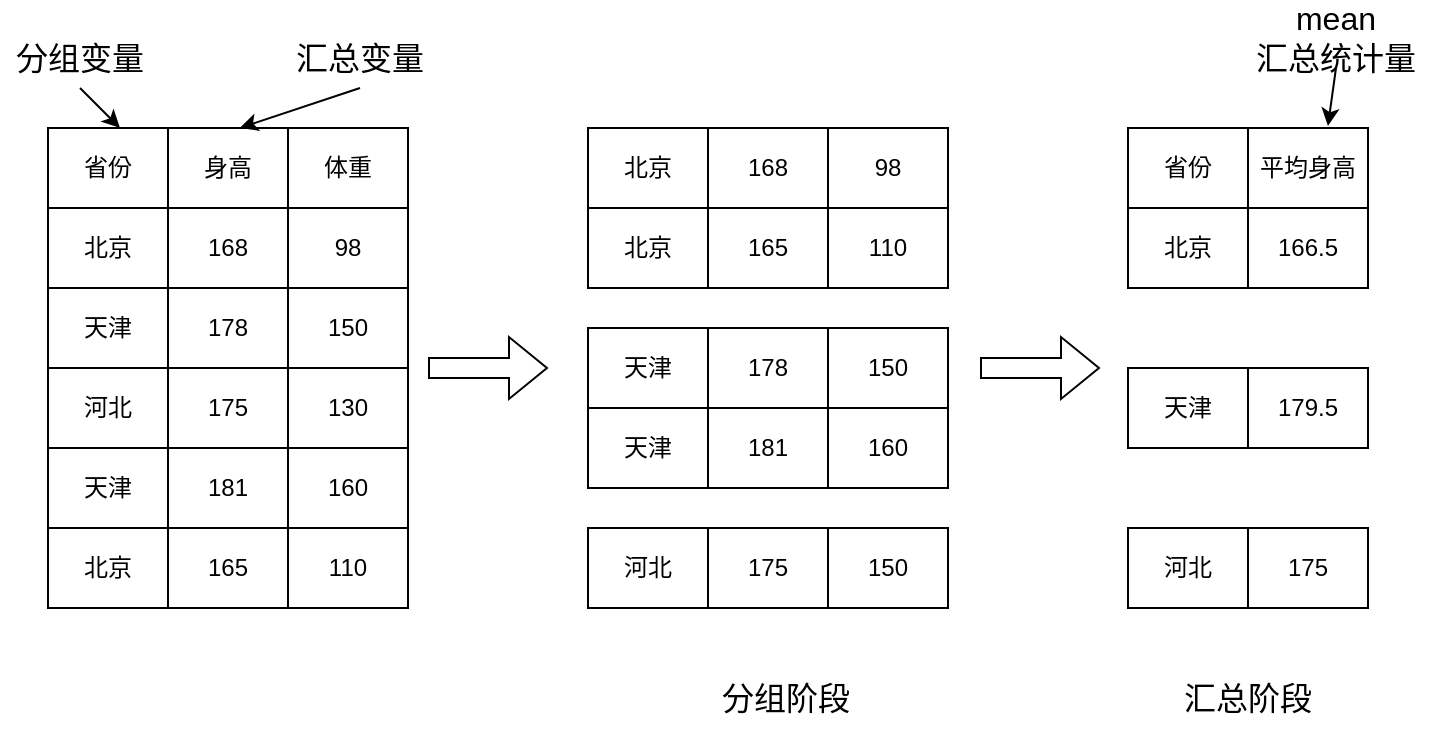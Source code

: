 <mxfile version="20.7.4" type="device"><diagram id="QULZ4zoe3j5cCQr2M0EK" name="第 1 页"><mxGraphModel dx="940" dy="564" grid="1" gridSize="10" guides="1" tooltips="1" connect="1" arrows="1" fold="1" page="1" pageScale="1" pageWidth="827" pageHeight="1169" math="0" shadow="0"><root><mxCell id="0"/><mxCell id="1" parent="0"/><mxCell id="tk0TPtg8N9ew_1ANybSn-1" value="" style="shape=table;html=1;whiteSpace=wrap;startSize=0;container=1;collapsible=0;childLayout=tableLayout;" vertex="1" parent="1"><mxGeometry x="84" y="140" width="180" height="240" as="geometry"/></mxCell><mxCell id="tk0TPtg8N9ew_1ANybSn-2" value="" style="shape=tableRow;horizontal=0;startSize=0;swimlaneHead=0;swimlaneBody=0;top=0;left=0;bottom=0;right=0;collapsible=0;dropTarget=0;fillColor=none;points=[[0,0.5],[1,0.5]];portConstraint=eastwest;" vertex="1" parent="tk0TPtg8N9ew_1ANybSn-1"><mxGeometry width="180" height="40" as="geometry"/></mxCell><mxCell id="tk0TPtg8N9ew_1ANybSn-3" value="省份" style="shape=partialRectangle;html=1;whiteSpace=wrap;connectable=0;fillColor=none;top=0;left=0;bottom=0;right=0;overflow=hidden;" vertex="1" parent="tk0TPtg8N9ew_1ANybSn-2"><mxGeometry width="60" height="40" as="geometry"><mxRectangle width="60" height="40" as="alternateBounds"/></mxGeometry></mxCell><mxCell id="tk0TPtg8N9ew_1ANybSn-4" value="身高" style="shape=partialRectangle;html=1;whiteSpace=wrap;connectable=0;fillColor=none;top=0;left=0;bottom=0;right=0;overflow=hidden;" vertex="1" parent="tk0TPtg8N9ew_1ANybSn-2"><mxGeometry x="60" width="60" height="40" as="geometry"><mxRectangle width="60" height="40" as="alternateBounds"/></mxGeometry></mxCell><mxCell id="tk0TPtg8N9ew_1ANybSn-5" value="体重" style="shape=partialRectangle;html=1;whiteSpace=wrap;connectable=0;fillColor=none;top=0;left=0;bottom=0;right=0;overflow=hidden;" vertex="1" parent="tk0TPtg8N9ew_1ANybSn-2"><mxGeometry x="120" width="60" height="40" as="geometry"><mxRectangle width="60" height="40" as="alternateBounds"/></mxGeometry></mxCell><mxCell id="tk0TPtg8N9ew_1ANybSn-6" value="" style="shape=tableRow;horizontal=0;startSize=0;swimlaneHead=0;swimlaneBody=0;top=0;left=0;bottom=0;right=0;collapsible=0;dropTarget=0;fillColor=none;points=[[0,0.5],[1,0.5]];portConstraint=eastwest;" vertex="1" parent="tk0TPtg8N9ew_1ANybSn-1"><mxGeometry y="40" width="180" height="40" as="geometry"/></mxCell><mxCell id="tk0TPtg8N9ew_1ANybSn-7" value="北京" style="shape=partialRectangle;html=1;whiteSpace=wrap;connectable=0;fillColor=none;top=0;left=0;bottom=0;right=0;overflow=hidden;" vertex="1" parent="tk0TPtg8N9ew_1ANybSn-6"><mxGeometry width="60" height="40" as="geometry"><mxRectangle width="60" height="40" as="alternateBounds"/></mxGeometry></mxCell><mxCell id="tk0TPtg8N9ew_1ANybSn-8" value="168" style="shape=partialRectangle;html=1;whiteSpace=wrap;connectable=0;fillColor=none;top=0;left=0;bottom=0;right=0;overflow=hidden;" vertex="1" parent="tk0TPtg8N9ew_1ANybSn-6"><mxGeometry x="60" width="60" height="40" as="geometry"><mxRectangle width="60" height="40" as="alternateBounds"/></mxGeometry></mxCell><mxCell id="tk0TPtg8N9ew_1ANybSn-9" value="98" style="shape=partialRectangle;html=1;whiteSpace=wrap;connectable=0;fillColor=none;top=0;left=0;bottom=0;right=0;overflow=hidden;" vertex="1" parent="tk0TPtg8N9ew_1ANybSn-6"><mxGeometry x="120" width="60" height="40" as="geometry"><mxRectangle width="60" height="40" as="alternateBounds"/></mxGeometry></mxCell><mxCell id="tk0TPtg8N9ew_1ANybSn-10" value="" style="shape=tableRow;horizontal=0;startSize=0;swimlaneHead=0;swimlaneBody=0;top=0;left=0;bottom=0;right=0;collapsible=0;dropTarget=0;fillColor=none;points=[[0,0.5],[1,0.5]];portConstraint=eastwest;" vertex="1" parent="tk0TPtg8N9ew_1ANybSn-1"><mxGeometry y="80" width="180" height="40" as="geometry"/></mxCell><mxCell id="tk0TPtg8N9ew_1ANybSn-11" value="天津" style="shape=partialRectangle;html=1;whiteSpace=wrap;connectable=0;fillColor=none;top=0;left=0;bottom=0;right=0;overflow=hidden;" vertex="1" parent="tk0TPtg8N9ew_1ANybSn-10"><mxGeometry width="60" height="40" as="geometry"><mxRectangle width="60" height="40" as="alternateBounds"/></mxGeometry></mxCell><mxCell id="tk0TPtg8N9ew_1ANybSn-12" value="178" style="shape=partialRectangle;html=1;whiteSpace=wrap;connectable=0;fillColor=none;top=0;left=0;bottom=0;right=0;overflow=hidden;" vertex="1" parent="tk0TPtg8N9ew_1ANybSn-10"><mxGeometry x="60" width="60" height="40" as="geometry"><mxRectangle width="60" height="40" as="alternateBounds"/></mxGeometry></mxCell><mxCell id="tk0TPtg8N9ew_1ANybSn-13" value="150" style="shape=partialRectangle;html=1;whiteSpace=wrap;connectable=0;fillColor=none;top=0;left=0;bottom=0;right=0;overflow=hidden;pointerEvents=1;" vertex="1" parent="tk0TPtg8N9ew_1ANybSn-10"><mxGeometry x="120" width="60" height="40" as="geometry"><mxRectangle width="60" height="40" as="alternateBounds"/></mxGeometry></mxCell><mxCell id="tk0TPtg8N9ew_1ANybSn-19" value="" style="shape=tableRow;horizontal=0;startSize=0;swimlaneHead=0;swimlaneBody=0;top=0;left=0;bottom=0;right=0;collapsible=0;dropTarget=0;fillColor=none;points=[[0,0.5],[1,0.5]];portConstraint=eastwest;" vertex="1" parent="tk0TPtg8N9ew_1ANybSn-1"><mxGeometry y="120" width="180" height="40" as="geometry"/></mxCell><mxCell id="tk0TPtg8N9ew_1ANybSn-20" value="河北" style="shape=partialRectangle;html=1;whiteSpace=wrap;connectable=0;fillColor=none;top=0;left=0;bottom=0;right=0;overflow=hidden;" vertex="1" parent="tk0TPtg8N9ew_1ANybSn-19"><mxGeometry width="60" height="40" as="geometry"><mxRectangle width="60" height="40" as="alternateBounds"/></mxGeometry></mxCell><mxCell id="tk0TPtg8N9ew_1ANybSn-21" value="175" style="shape=partialRectangle;html=1;whiteSpace=wrap;connectable=0;fillColor=none;top=0;left=0;bottom=0;right=0;overflow=hidden;" vertex="1" parent="tk0TPtg8N9ew_1ANybSn-19"><mxGeometry x="60" width="60" height="40" as="geometry"><mxRectangle width="60" height="40" as="alternateBounds"/></mxGeometry></mxCell><mxCell id="tk0TPtg8N9ew_1ANybSn-22" value="130" style="shape=partialRectangle;html=1;whiteSpace=wrap;connectable=0;fillColor=none;top=0;left=0;bottom=0;right=0;overflow=hidden;" vertex="1" parent="tk0TPtg8N9ew_1ANybSn-19"><mxGeometry x="120" width="60" height="40" as="geometry"><mxRectangle width="60" height="40" as="alternateBounds"/></mxGeometry></mxCell><mxCell id="tk0TPtg8N9ew_1ANybSn-23" value="" style="shape=tableRow;horizontal=0;startSize=0;swimlaneHead=0;swimlaneBody=0;top=0;left=0;bottom=0;right=0;collapsible=0;dropTarget=0;fillColor=none;points=[[0,0.5],[1,0.5]];portConstraint=eastwest;" vertex="1" parent="tk0TPtg8N9ew_1ANybSn-1"><mxGeometry y="160" width="180" height="40" as="geometry"/></mxCell><mxCell id="tk0TPtg8N9ew_1ANybSn-24" value="天津" style="shape=partialRectangle;html=1;whiteSpace=wrap;connectable=0;fillColor=none;top=0;left=0;bottom=0;right=0;overflow=hidden;" vertex="1" parent="tk0TPtg8N9ew_1ANybSn-23"><mxGeometry width="60" height="40" as="geometry"><mxRectangle width="60" height="40" as="alternateBounds"/></mxGeometry></mxCell><mxCell id="tk0TPtg8N9ew_1ANybSn-25" value="181" style="shape=partialRectangle;html=1;whiteSpace=wrap;connectable=0;fillColor=none;top=0;left=0;bottom=0;right=0;overflow=hidden;" vertex="1" parent="tk0TPtg8N9ew_1ANybSn-23"><mxGeometry x="60" width="60" height="40" as="geometry"><mxRectangle width="60" height="40" as="alternateBounds"/></mxGeometry></mxCell><mxCell id="tk0TPtg8N9ew_1ANybSn-26" value="160" style="shape=partialRectangle;html=1;whiteSpace=wrap;connectable=0;fillColor=none;top=0;left=0;bottom=0;right=0;overflow=hidden;" vertex="1" parent="tk0TPtg8N9ew_1ANybSn-23"><mxGeometry x="120" width="60" height="40" as="geometry"><mxRectangle width="60" height="40" as="alternateBounds"/></mxGeometry></mxCell><mxCell id="tk0TPtg8N9ew_1ANybSn-27" value="" style="shape=tableRow;horizontal=0;startSize=0;swimlaneHead=0;swimlaneBody=0;top=0;left=0;bottom=0;right=0;collapsible=0;dropTarget=0;fillColor=none;points=[[0,0.5],[1,0.5]];portConstraint=eastwest;" vertex="1" parent="tk0TPtg8N9ew_1ANybSn-1"><mxGeometry y="200" width="180" height="40" as="geometry"/></mxCell><mxCell id="tk0TPtg8N9ew_1ANybSn-28" value="北京" style="shape=partialRectangle;html=1;whiteSpace=wrap;connectable=0;fillColor=none;top=0;left=0;bottom=0;right=0;overflow=hidden;" vertex="1" parent="tk0TPtg8N9ew_1ANybSn-27"><mxGeometry width="60" height="40" as="geometry"><mxRectangle width="60" height="40" as="alternateBounds"/></mxGeometry></mxCell><mxCell id="tk0TPtg8N9ew_1ANybSn-29" value="165" style="shape=partialRectangle;html=1;whiteSpace=wrap;connectable=0;fillColor=none;top=0;left=0;bottom=0;right=0;overflow=hidden;" vertex="1" parent="tk0TPtg8N9ew_1ANybSn-27"><mxGeometry x="60" width="60" height="40" as="geometry"><mxRectangle width="60" height="40" as="alternateBounds"/></mxGeometry></mxCell><mxCell id="tk0TPtg8N9ew_1ANybSn-30" value="110" style="shape=partialRectangle;html=1;whiteSpace=wrap;connectable=0;fillColor=none;top=0;left=0;bottom=0;right=0;overflow=hidden;pointerEvents=1;" vertex="1" parent="tk0TPtg8N9ew_1ANybSn-27"><mxGeometry x="120" width="60" height="40" as="geometry"><mxRectangle width="60" height="40" as="alternateBounds"/></mxGeometry></mxCell><mxCell id="tk0TPtg8N9ew_1ANybSn-31" value="" style="shape=table;html=1;whiteSpace=wrap;startSize=0;container=1;collapsible=0;childLayout=tableLayout;" vertex="1" parent="1"><mxGeometry x="354" y="140" width="180" height="80" as="geometry"/></mxCell><mxCell id="tk0TPtg8N9ew_1ANybSn-32" value="" style="shape=tableRow;horizontal=0;startSize=0;swimlaneHead=0;swimlaneBody=0;top=0;left=0;bottom=0;right=0;collapsible=0;dropTarget=0;fillColor=none;points=[[0,0.5],[1,0.5]];portConstraint=eastwest;" vertex="1" parent="tk0TPtg8N9ew_1ANybSn-31"><mxGeometry width="180" height="40" as="geometry"/></mxCell><mxCell id="tk0TPtg8N9ew_1ANybSn-33" value="北京" style="shape=partialRectangle;html=1;whiteSpace=wrap;connectable=0;fillColor=none;top=0;left=0;bottom=0;right=0;overflow=hidden;" vertex="1" parent="tk0TPtg8N9ew_1ANybSn-32"><mxGeometry width="60" height="40" as="geometry"><mxRectangle width="60" height="40" as="alternateBounds"/></mxGeometry></mxCell><mxCell id="tk0TPtg8N9ew_1ANybSn-34" value="168" style="shape=partialRectangle;html=1;whiteSpace=wrap;connectable=0;fillColor=none;top=0;left=0;bottom=0;right=0;overflow=hidden;" vertex="1" parent="tk0TPtg8N9ew_1ANybSn-32"><mxGeometry x="60" width="60" height="40" as="geometry"><mxRectangle width="60" height="40" as="alternateBounds"/></mxGeometry></mxCell><mxCell id="tk0TPtg8N9ew_1ANybSn-35" value="98" style="shape=partialRectangle;html=1;whiteSpace=wrap;connectable=0;fillColor=none;top=0;left=0;bottom=0;right=0;overflow=hidden;" vertex="1" parent="tk0TPtg8N9ew_1ANybSn-32"><mxGeometry x="120" width="60" height="40" as="geometry"><mxRectangle width="60" height="40" as="alternateBounds"/></mxGeometry></mxCell><mxCell id="tk0TPtg8N9ew_1ANybSn-36" value="" style="shape=tableRow;horizontal=0;startSize=0;swimlaneHead=0;swimlaneBody=0;top=0;left=0;bottom=0;right=0;collapsible=0;dropTarget=0;fillColor=none;points=[[0,0.5],[1,0.5]];portConstraint=eastwest;" vertex="1" parent="tk0TPtg8N9ew_1ANybSn-31"><mxGeometry y="40" width="180" height="40" as="geometry"/></mxCell><mxCell id="tk0TPtg8N9ew_1ANybSn-37" value="北京" style="shape=partialRectangle;html=1;whiteSpace=wrap;connectable=0;fillColor=none;top=0;left=0;bottom=0;right=0;overflow=hidden;" vertex="1" parent="tk0TPtg8N9ew_1ANybSn-36"><mxGeometry width="60" height="40" as="geometry"><mxRectangle width="60" height="40" as="alternateBounds"/></mxGeometry></mxCell><mxCell id="tk0TPtg8N9ew_1ANybSn-38" value="165" style="shape=partialRectangle;html=1;whiteSpace=wrap;connectable=0;fillColor=none;top=0;left=0;bottom=0;right=0;overflow=hidden;" vertex="1" parent="tk0TPtg8N9ew_1ANybSn-36"><mxGeometry x="60" width="60" height="40" as="geometry"><mxRectangle width="60" height="40" as="alternateBounds"/></mxGeometry></mxCell><mxCell id="tk0TPtg8N9ew_1ANybSn-39" value="110" style="shape=partialRectangle;html=1;whiteSpace=wrap;connectable=0;fillColor=none;top=0;left=0;bottom=0;right=0;overflow=hidden;" vertex="1" parent="tk0TPtg8N9ew_1ANybSn-36"><mxGeometry x="120" width="60" height="40" as="geometry"><mxRectangle width="60" height="40" as="alternateBounds"/></mxGeometry></mxCell><mxCell id="tk0TPtg8N9ew_1ANybSn-44" value="" style="shape=table;html=1;whiteSpace=wrap;startSize=0;container=1;collapsible=0;childLayout=tableLayout;" vertex="1" parent="1"><mxGeometry x="354" y="240" width="180" height="80" as="geometry"/></mxCell><mxCell id="tk0TPtg8N9ew_1ANybSn-45" value="" style="shape=tableRow;horizontal=0;startSize=0;swimlaneHead=0;swimlaneBody=0;top=0;left=0;bottom=0;right=0;collapsible=0;dropTarget=0;fillColor=none;points=[[0,0.5],[1,0.5]];portConstraint=eastwest;" vertex="1" parent="tk0TPtg8N9ew_1ANybSn-44"><mxGeometry width="180" height="40" as="geometry"/></mxCell><mxCell id="tk0TPtg8N9ew_1ANybSn-46" value="天津" style="shape=partialRectangle;html=1;whiteSpace=wrap;connectable=0;fillColor=none;top=0;left=0;bottom=0;right=0;overflow=hidden;" vertex="1" parent="tk0TPtg8N9ew_1ANybSn-45"><mxGeometry width="60" height="40" as="geometry"><mxRectangle width="60" height="40" as="alternateBounds"/></mxGeometry></mxCell><mxCell id="tk0TPtg8N9ew_1ANybSn-47" value="178" style="shape=partialRectangle;html=1;whiteSpace=wrap;connectable=0;fillColor=none;top=0;left=0;bottom=0;right=0;overflow=hidden;" vertex="1" parent="tk0TPtg8N9ew_1ANybSn-45"><mxGeometry x="60" width="60" height="40" as="geometry"><mxRectangle width="60" height="40" as="alternateBounds"/></mxGeometry></mxCell><mxCell id="tk0TPtg8N9ew_1ANybSn-48" value="150" style="shape=partialRectangle;html=1;whiteSpace=wrap;connectable=0;fillColor=none;top=0;left=0;bottom=0;right=0;overflow=hidden;" vertex="1" parent="tk0TPtg8N9ew_1ANybSn-45"><mxGeometry x="120" width="60" height="40" as="geometry"><mxRectangle width="60" height="40" as="alternateBounds"/></mxGeometry></mxCell><mxCell id="tk0TPtg8N9ew_1ANybSn-49" value="" style="shape=tableRow;horizontal=0;startSize=0;swimlaneHead=0;swimlaneBody=0;top=0;left=0;bottom=0;right=0;collapsible=0;dropTarget=0;fillColor=none;points=[[0,0.5],[1,0.5]];portConstraint=eastwest;" vertex="1" parent="tk0TPtg8N9ew_1ANybSn-44"><mxGeometry y="40" width="180" height="40" as="geometry"/></mxCell><mxCell id="tk0TPtg8N9ew_1ANybSn-50" value="天津" style="shape=partialRectangle;html=1;whiteSpace=wrap;connectable=0;fillColor=none;top=0;left=0;bottom=0;right=0;overflow=hidden;" vertex="1" parent="tk0TPtg8N9ew_1ANybSn-49"><mxGeometry width="60" height="40" as="geometry"><mxRectangle width="60" height="40" as="alternateBounds"/></mxGeometry></mxCell><mxCell id="tk0TPtg8N9ew_1ANybSn-51" value="181" style="shape=partialRectangle;html=1;whiteSpace=wrap;connectable=0;fillColor=none;top=0;left=0;bottom=0;right=0;overflow=hidden;" vertex="1" parent="tk0TPtg8N9ew_1ANybSn-49"><mxGeometry x="60" width="60" height="40" as="geometry"><mxRectangle width="60" height="40" as="alternateBounds"/></mxGeometry></mxCell><mxCell id="tk0TPtg8N9ew_1ANybSn-52" value="160" style="shape=partialRectangle;html=1;whiteSpace=wrap;connectable=0;fillColor=none;top=0;left=0;bottom=0;right=0;overflow=hidden;" vertex="1" parent="tk0TPtg8N9ew_1ANybSn-49"><mxGeometry x="120" width="60" height="40" as="geometry"><mxRectangle width="60" height="40" as="alternateBounds"/></mxGeometry></mxCell><mxCell id="tk0TPtg8N9ew_1ANybSn-57" value="" style="shape=table;html=1;whiteSpace=wrap;startSize=0;container=1;collapsible=0;childLayout=tableLayout;" vertex="1" parent="1"><mxGeometry x="354" y="340" width="180" height="40" as="geometry"/></mxCell><mxCell id="tk0TPtg8N9ew_1ANybSn-58" value="" style="shape=tableRow;horizontal=0;startSize=0;swimlaneHead=0;swimlaneBody=0;top=0;left=0;bottom=0;right=0;collapsible=0;dropTarget=0;fillColor=none;points=[[0,0.5],[1,0.5]];portConstraint=eastwest;" vertex="1" parent="tk0TPtg8N9ew_1ANybSn-57"><mxGeometry width="180" height="40" as="geometry"/></mxCell><mxCell id="tk0TPtg8N9ew_1ANybSn-59" value="河北" style="shape=partialRectangle;html=1;whiteSpace=wrap;connectable=0;fillColor=none;top=0;left=0;bottom=0;right=0;overflow=hidden;" vertex="1" parent="tk0TPtg8N9ew_1ANybSn-58"><mxGeometry width="60" height="40" as="geometry"><mxRectangle width="60" height="40" as="alternateBounds"/></mxGeometry></mxCell><mxCell id="tk0TPtg8N9ew_1ANybSn-60" value="175" style="shape=partialRectangle;html=1;whiteSpace=wrap;connectable=0;fillColor=none;top=0;left=0;bottom=0;right=0;overflow=hidden;" vertex="1" parent="tk0TPtg8N9ew_1ANybSn-58"><mxGeometry x="60" width="60" height="40" as="geometry"><mxRectangle width="60" height="40" as="alternateBounds"/></mxGeometry></mxCell><mxCell id="tk0TPtg8N9ew_1ANybSn-61" value="150" style="shape=partialRectangle;html=1;whiteSpace=wrap;connectable=0;fillColor=none;top=0;left=0;bottom=0;right=0;overflow=hidden;" vertex="1" parent="tk0TPtg8N9ew_1ANybSn-58"><mxGeometry x="120" width="60" height="40" as="geometry"><mxRectangle width="60" height="40" as="alternateBounds"/></mxGeometry></mxCell><mxCell id="tk0TPtg8N9ew_1ANybSn-71" value="" style="shape=flexArrow;endArrow=classic;html=1;rounded=0;" edge="1" parent="1"><mxGeometry width="50" height="50" relative="1" as="geometry"><mxPoint x="274" y="260" as="sourcePoint"/><mxPoint x="334" y="260" as="targetPoint"/></mxGeometry></mxCell><mxCell id="tk0TPtg8N9ew_1ANybSn-72" value="&lt;font style=&quot;font-size: 16px;&quot;&gt;分组阶段&lt;/font&gt;" style="text;html=1;strokeColor=none;fillColor=none;align=center;verticalAlign=middle;whiteSpace=wrap;rounded=0;" vertex="1" parent="1"><mxGeometry x="410" y="410" width="86" height="30" as="geometry"/></mxCell><mxCell id="tk0TPtg8N9ew_1ANybSn-78" value="" style="shape=flexArrow;endArrow=classic;html=1;rounded=0;" edge="1" parent="1"><mxGeometry width="50" height="50" relative="1" as="geometry"><mxPoint x="550" y="260" as="sourcePoint"/><mxPoint x="610" y="260" as="targetPoint"/></mxGeometry></mxCell><mxCell id="tk0TPtg8N9ew_1ANybSn-79" value="&lt;span style=&quot;font-size: 16px;&quot;&gt;汇总阶段&lt;/span&gt;" style="text;html=1;strokeColor=none;fillColor=none;align=center;verticalAlign=middle;whiteSpace=wrap;rounded=0;" vertex="1" parent="1"><mxGeometry x="641" y="410" width="86" height="30" as="geometry"/></mxCell><mxCell id="tk0TPtg8N9ew_1ANybSn-80" value="" style="shape=table;html=1;whiteSpace=wrap;startSize=0;container=1;collapsible=0;childLayout=tableLayout;" vertex="1" parent="1"><mxGeometry x="624" y="140" width="120" height="80" as="geometry"/></mxCell><mxCell id="tk0TPtg8N9ew_1ANybSn-81" value="" style="shape=tableRow;horizontal=0;startSize=0;swimlaneHead=0;swimlaneBody=0;top=0;left=0;bottom=0;right=0;collapsible=0;dropTarget=0;fillColor=none;points=[[0,0.5],[1,0.5]];portConstraint=eastwest;" vertex="1" parent="tk0TPtg8N9ew_1ANybSn-80"><mxGeometry width="120" height="40" as="geometry"/></mxCell><mxCell id="tk0TPtg8N9ew_1ANybSn-82" value="省份" style="shape=partialRectangle;html=1;whiteSpace=wrap;connectable=0;fillColor=none;top=0;left=0;bottom=0;right=0;overflow=hidden;" vertex="1" parent="tk0TPtg8N9ew_1ANybSn-81"><mxGeometry width="60" height="40" as="geometry"><mxRectangle width="60" height="40" as="alternateBounds"/></mxGeometry></mxCell><mxCell id="tk0TPtg8N9ew_1ANybSn-83" value="平均身高" style="shape=partialRectangle;html=1;whiteSpace=wrap;connectable=0;fillColor=none;top=0;left=0;bottom=0;right=0;overflow=hidden;" vertex="1" parent="tk0TPtg8N9ew_1ANybSn-81"><mxGeometry x="60" width="60" height="40" as="geometry"><mxRectangle width="60" height="40" as="alternateBounds"/></mxGeometry></mxCell><mxCell id="tk0TPtg8N9ew_1ANybSn-85" value="" style="shape=tableRow;horizontal=0;startSize=0;swimlaneHead=0;swimlaneBody=0;top=0;left=0;bottom=0;right=0;collapsible=0;dropTarget=0;fillColor=none;points=[[0,0.5],[1,0.5]];portConstraint=eastwest;" vertex="1" parent="tk0TPtg8N9ew_1ANybSn-80"><mxGeometry y="40" width="120" height="40" as="geometry"/></mxCell><mxCell id="tk0TPtg8N9ew_1ANybSn-86" value="北京" style="shape=partialRectangle;html=1;whiteSpace=wrap;connectable=0;fillColor=none;top=0;left=0;bottom=0;right=0;overflow=hidden;" vertex="1" parent="tk0TPtg8N9ew_1ANybSn-85"><mxGeometry width="60" height="40" as="geometry"><mxRectangle width="60" height="40" as="alternateBounds"/></mxGeometry></mxCell><mxCell id="tk0TPtg8N9ew_1ANybSn-87" value="166.5" style="shape=partialRectangle;html=1;whiteSpace=wrap;connectable=0;fillColor=none;top=0;left=0;bottom=0;right=0;overflow=hidden;" vertex="1" parent="tk0TPtg8N9ew_1ANybSn-85"><mxGeometry x="60" width="60" height="40" as="geometry"><mxRectangle width="60" height="40" as="alternateBounds"/></mxGeometry></mxCell><mxCell id="tk0TPtg8N9ew_1ANybSn-89" value="" style="shape=table;html=1;whiteSpace=wrap;startSize=0;container=1;collapsible=0;childLayout=tableLayout;" vertex="1" parent="1"><mxGeometry x="624" y="260" width="120" height="40" as="geometry"/></mxCell><mxCell id="tk0TPtg8N9ew_1ANybSn-90" value="" style="shape=tableRow;horizontal=0;startSize=0;swimlaneHead=0;swimlaneBody=0;top=0;left=0;bottom=0;right=0;collapsible=0;dropTarget=0;fillColor=none;points=[[0,0.5],[1,0.5]];portConstraint=eastwest;" vertex="1" parent="tk0TPtg8N9ew_1ANybSn-89"><mxGeometry width="120" height="40" as="geometry"/></mxCell><mxCell id="tk0TPtg8N9ew_1ANybSn-91" value="天津" style="shape=partialRectangle;html=1;whiteSpace=wrap;connectable=0;fillColor=none;top=0;left=0;bottom=0;right=0;overflow=hidden;" vertex="1" parent="tk0TPtg8N9ew_1ANybSn-90"><mxGeometry width="60" height="40" as="geometry"><mxRectangle width="60" height="40" as="alternateBounds"/></mxGeometry></mxCell><mxCell id="tk0TPtg8N9ew_1ANybSn-92" value="179.5" style="shape=partialRectangle;html=1;whiteSpace=wrap;connectable=0;fillColor=none;top=0;left=0;bottom=0;right=0;overflow=hidden;" vertex="1" parent="tk0TPtg8N9ew_1ANybSn-90"><mxGeometry x="60" width="60" height="40" as="geometry"><mxRectangle width="60" height="40" as="alternateBounds"/></mxGeometry></mxCell><mxCell id="tk0TPtg8N9ew_1ANybSn-96" value="" style="shape=table;html=1;whiteSpace=wrap;startSize=0;container=1;collapsible=0;childLayout=tableLayout;" vertex="1" parent="1"><mxGeometry x="624" y="340" width="120" height="40" as="geometry"/></mxCell><mxCell id="tk0TPtg8N9ew_1ANybSn-97" value="" style="shape=tableRow;horizontal=0;startSize=0;swimlaneHead=0;swimlaneBody=0;top=0;left=0;bottom=0;right=0;collapsible=0;dropTarget=0;fillColor=none;points=[[0,0.5],[1,0.5]];portConstraint=eastwest;" vertex="1" parent="tk0TPtg8N9ew_1ANybSn-96"><mxGeometry width="120" height="40" as="geometry"/></mxCell><mxCell id="tk0TPtg8N9ew_1ANybSn-98" value="河北" style="shape=partialRectangle;html=1;whiteSpace=wrap;connectable=0;fillColor=none;top=0;left=0;bottom=0;right=0;overflow=hidden;" vertex="1" parent="tk0TPtg8N9ew_1ANybSn-97"><mxGeometry width="60" height="40" as="geometry"><mxRectangle width="60" height="40" as="alternateBounds"/></mxGeometry></mxCell><mxCell id="tk0TPtg8N9ew_1ANybSn-99" value="175" style="shape=partialRectangle;html=1;whiteSpace=wrap;connectable=0;fillColor=none;top=0;left=0;bottom=0;right=0;overflow=hidden;" vertex="1" parent="tk0TPtg8N9ew_1ANybSn-97"><mxGeometry x="60" width="60" height="40" as="geometry"><mxRectangle width="60" height="40" as="alternateBounds"/></mxGeometry></mxCell><mxCell id="tk0TPtg8N9ew_1ANybSn-100" value="分组变量" style="text;html=1;strokeColor=none;fillColor=none;align=center;verticalAlign=middle;whiteSpace=wrap;rounded=0;fontSize=16;" vertex="1" parent="1"><mxGeometry x="60" y="90" width="80" height="30" as="geometry"/></mxCell><mxCell id="tk0TPtg8N9ew_1ANybSn-101" value="" style="endArrow=classic;html=1;rounded=0;fontSize=16;exitX=0.5;exitY=1;exitDx=0;exitDy=0;entryX=0.2;entryY=0;entryDx=0;entryDy=0;entryPerimeter=0;" edge="1" parent="1" source="tk0TPtg8N9ew_1ANybSn-100" target="tk0TPtg8N9ew_1ANybSn-2"><mxGeometry width="50" height="50" relative="1" as="geometry"><mxPoint x="220" y="110" as="sourcePoint"/><mxPoint x="270" y="60" as="targetPoint"/></mxGeometry></mxCell><mxCell id="tk0TPtg8N9ew_1ANybSn-102" value="汇总变量" style="text;html=1;strokeColor=none;fillColor=none;align=center;verticalAlign=middle;whiteSpace=wrap;rounded=0;fontSize=16;" vertex="1" parent="1"><mxGeometry x="200" y="90" width="80" height="30" as="geometry"/></mxCell><mxCell id="tk0TPtg8N9ew_1ANybSn-103" value="" style="endArrow=classic;html=1;rounded=0;fontSize=16;exitX=0.5;exitY=1;exitDx=0;exitDy=0;entryX=0.533;entryY=0;entryDx=0;entryDy=0;entryPerimeter=0;" edge="1" parent="1" source="tk0TPtg8N9ew_1ANybSn-102" target="tk0TPtg8N9ew_1ANybSn-2"><mxGeometry width="50" height="50" relative="1" as="geometry"><mxPoint x="140" y="70" as="sourcePoint"/><mxPoint x="190" y="20" as="targetPoint"/></mxGeometry></mxCell><mxCell id="tk0TPtg8N9ew_1ANybSn-104" value="" style="endArrow=classic;html=1;rounded=0;fontSize=16;entryX=0.833;entryY=-0.025;entryDx=0;entryDy=0;entryPerimeter=0;exitX=0.5;exitY=1;exitDx=0;exitDy=0;" edge="1" parent="1" source="tk0TPtg8N9ew_1ANybSn-105" target="tk0TPtg8N9ew_1ANybSn-81"><mxGeometry width="50" height="50" relative="1" as="geometry"><mxPoint x="770" y="120" as="sourcePoint"/><mxPoint x="830" y="170" as="targetPoint"/></mxGeometry></mxCell><mxCell id="tk0TPtg8N9ew_1ANybSn-105" value="mean&lt;br&gt;汇总统计量" style="text;html=1;strokeColor=none;fillColor=none;align=center;verticalAlign=middle;whiteSpace=wrap;rounded=0;fontSize=16;" vertex="1" parent="1"><mxGeometry x="680" y="80" width="96" height="30" as="geometry"/></mxCell></root></mxGraphModel></diagram></mxfile>